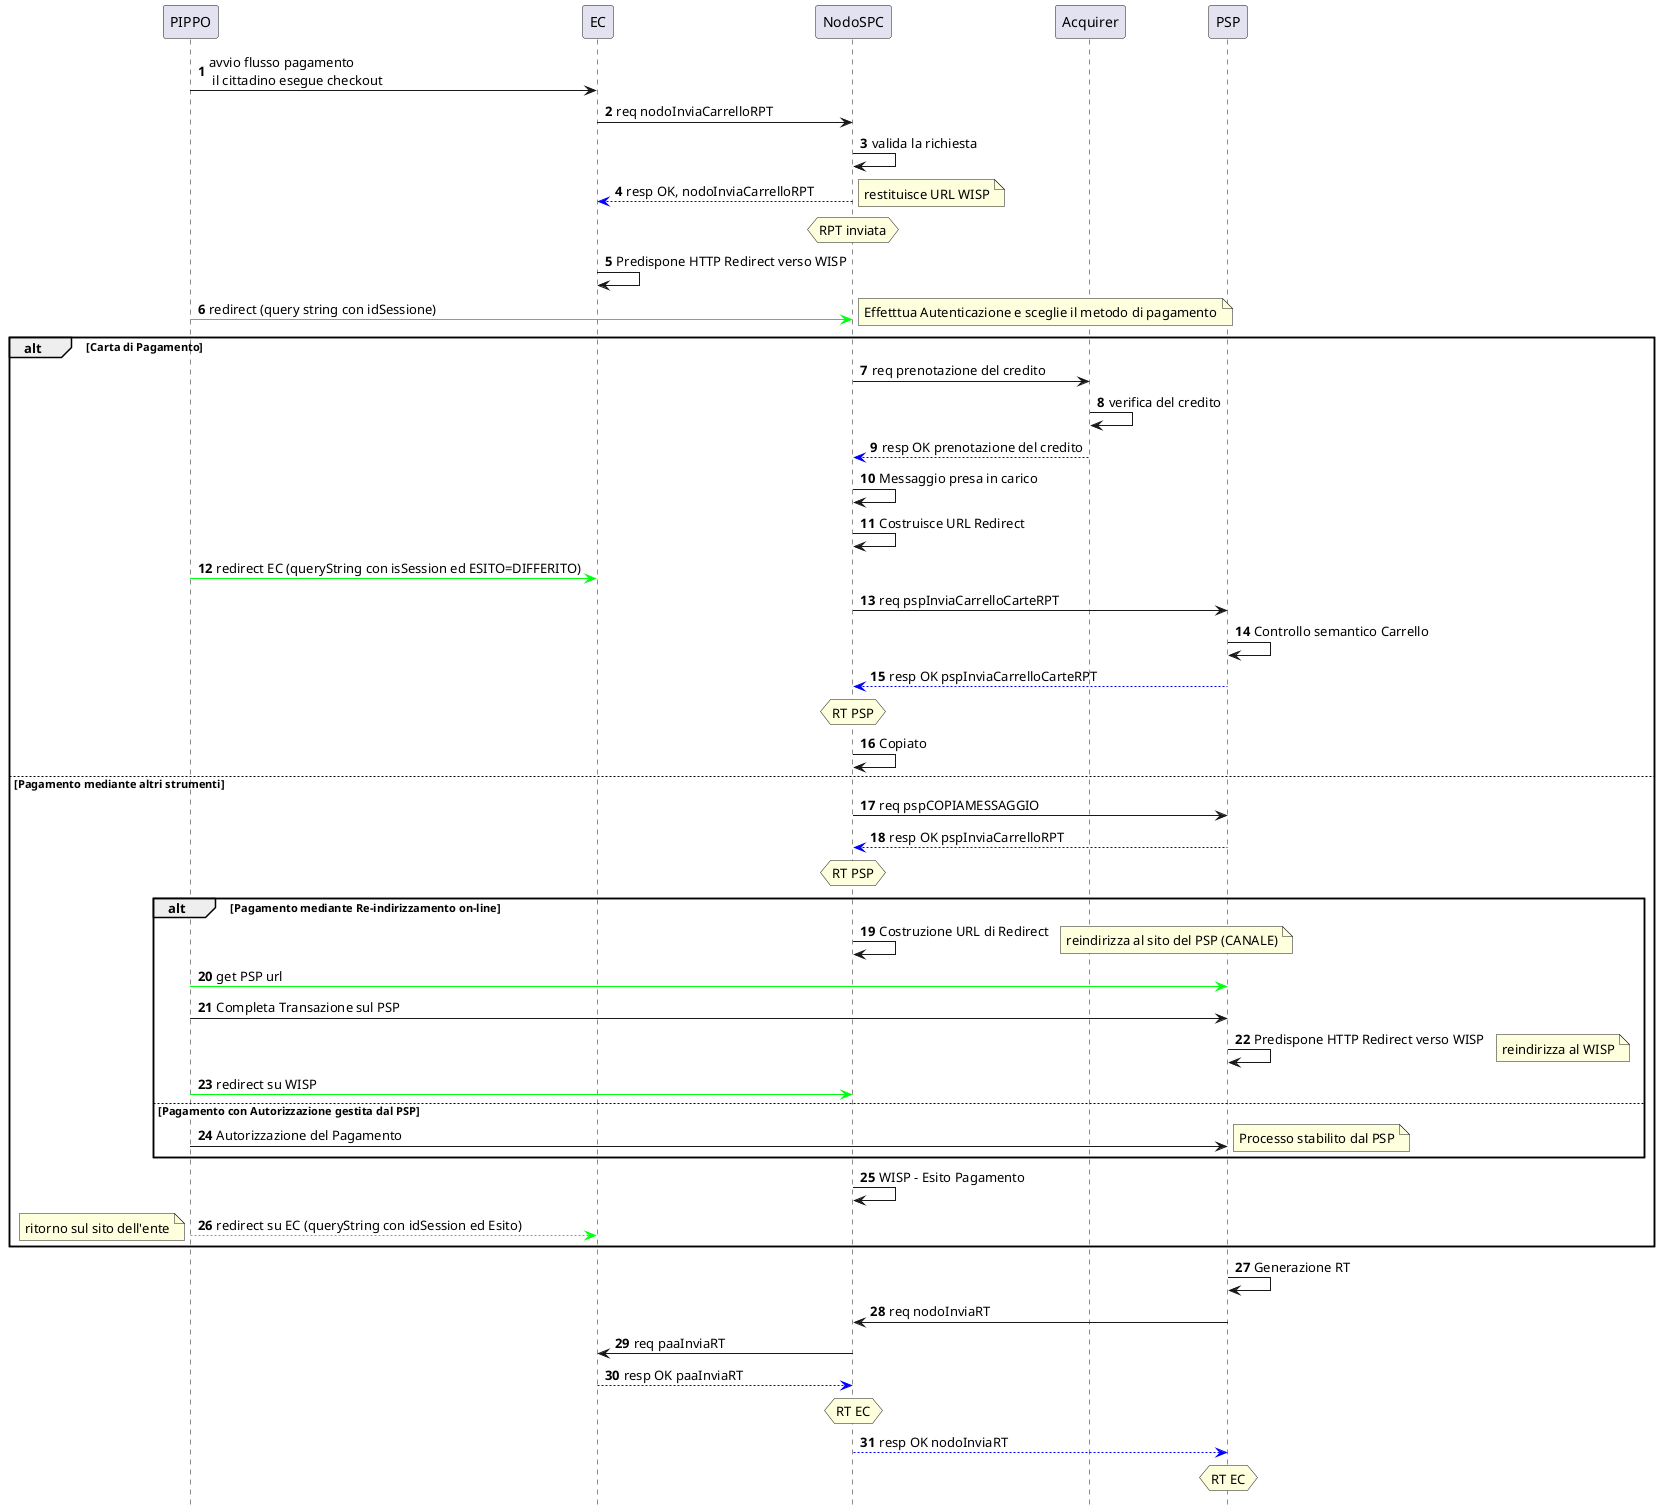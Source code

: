 @startuml
hide footbox
autonumber

participant Cittadino as "PIPPO"
participant EC
participant NodoSPC
participant Acquirer
participant PSP


Cittadino -> EC: avvio flusso pagamento\n il cittadino esegue checkout 
EC -> NodoSPC: req nodoInviaCarrelloRPT


NodoSPC -> NodoSPC: valida la richiesta


NodoSPC -[#0000FF]-> EC: resp OK, nodoInviaCarrelloRPT
hnote over NodoSPC : RPT inviata
note right: restituisce URL WISP 
EC->EC: Predispone HTTP Redirect verso WISP
Cittadino [#00FF0F]-> NodoSPC: redirect (query string con idSessione)
note right: Effetttua Autenticazione e sceglie il metodo di pagamento


alt  Carta di Pagamento
NodoSPC-> Acquirer : req prenotazione del credito
Acquirer -> Acquirer : verifica del credito
Acquirer  -[#0000FF]-> NodoSPC : resp OK prenotazione del credito
NodoSPC ->NodoSPC: Messaggio presa in carico

NodoSPC ->NodoSPC: Costruisce URL Redirect
Cittadino [#00FF0F]-> EC: redirect EC (queryString con isSession ed ESITO=DIFFERITO)




NodoSPC -> PSP : req pspInviaCarrelloCarteRPT
PSP -> PSP : Controllo semantico Carrello

PSP  -[#0000FF]-> NodoSPC : resp OK pspInviaCarrelloCarteRPT
hnote over NodoSPC : RT PSP
NodoSPC->NodoSPC: Copiato

else Pagamento mediante altri strumenti


NodoSPC -> PSP : req pspCOPIAMESSAGGIO
PSP -[#0000FF]-> NodoSPC : resp OK pspInviaCarrelloRPT
hnote over NodoSPC : RT PSP
alt Pagamento mediante Re-indirizzamento on-line
NodoSPC -> NodoSPC : Costruzione URL di Redirect
note right: reindirizza al sito del PSP (CANALE)
Cittadino [#00FF0F]-> PSP : get PSP url
Cittadino -> PSP: Completa Transazione sul PSP
PSP->PSP: Predispone HTTP Redirect verso WISP
note right: reindirizza al WISP
Cittadino [#00FF0F]-> NodoSPC : redirect su WISP

else Pagamento con Autorizzazione gestita dal PSP
Cittadino -> PSP: Autorizzazione del Pagamento
note right: Processo stabilito dal PSP
end


NodoSPC -> NodoSPC: WISP - Esito Pagamento

Cittadino-[#00FF0F]->EC : redirect su EC (queryString con idSession ed Esito)
note left: ritorno sul sito dell'ente
end
PSP-> PSP: Generazione RT
PSP -> NodoSPC: req nodoInviaRT
NodoSPC -> EC : req paaInviaRT
EC -[#0000FF]-> NodoSPC : resp OK paaInviaRT
hnote over NodoSPC : RT EC
NodoSPC  -[#0000FF]-> PSP : resp OK nodoInviaRT
hnote over PSP : RT EC
@enduml